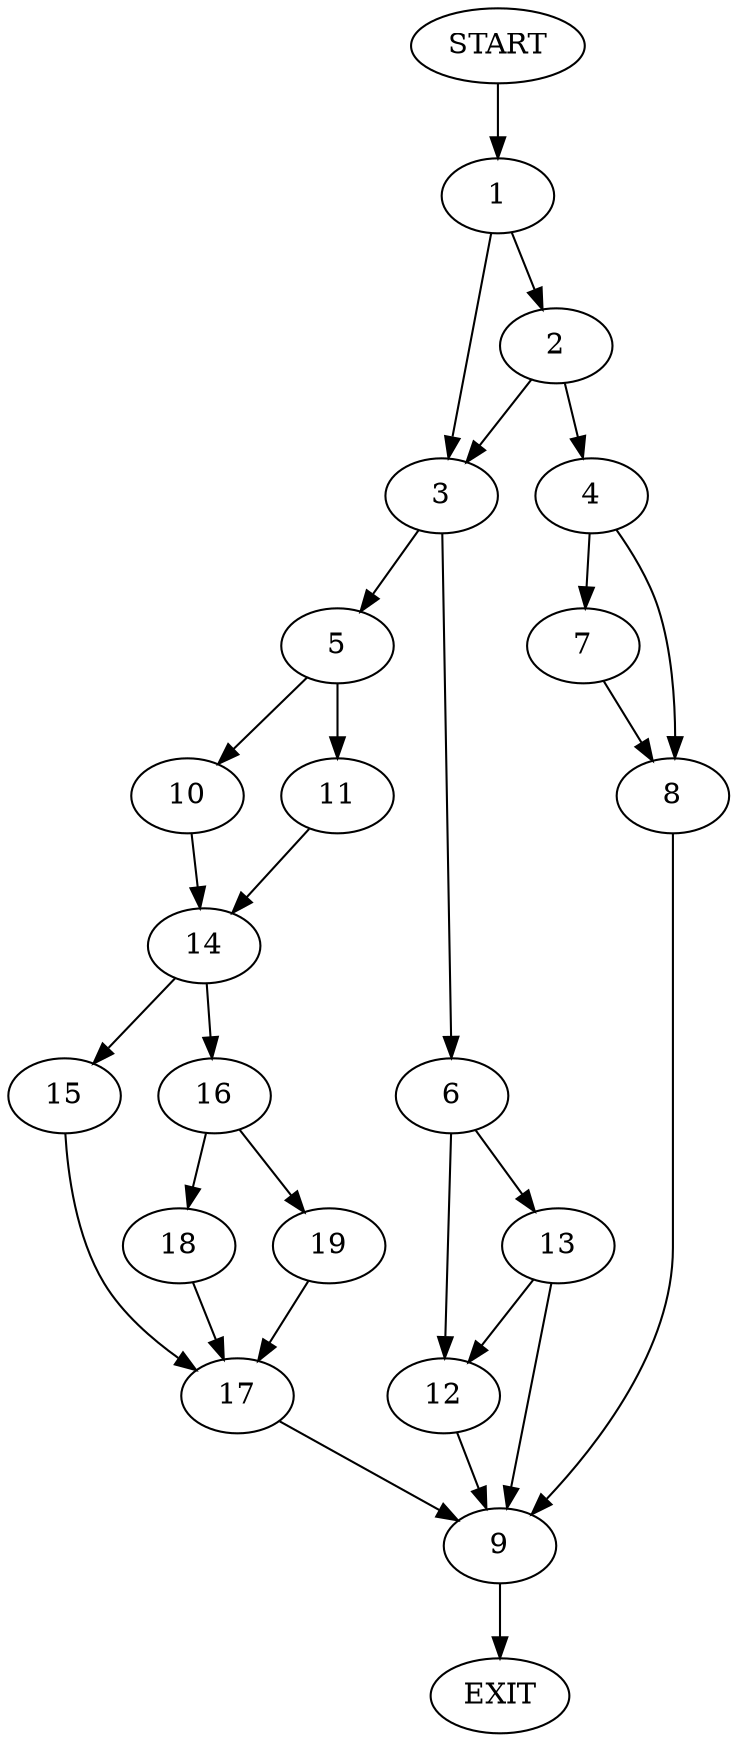 digraph {
0 [label="START"]
20 [label="EXIT"]
0 -> 1
1 -> 2
1 -> 3
2 -> 4
2 -> 3
3 -> 5
3 -> 6
4 -> 7
4 -> 8
7 -> 8
8 -> 9
9 -> 20
5 -> 10
5 -> 11
6 -> 12
6 -> 13
10 -> 14
11 -> 14
14 -> 15
14 -> 16
15 -> 17
16 -> 18
16 -> 19
17 -> 9
19 -> 17
18 -> 17
13 -> 12
13 -> 9
12 -> 9
}

